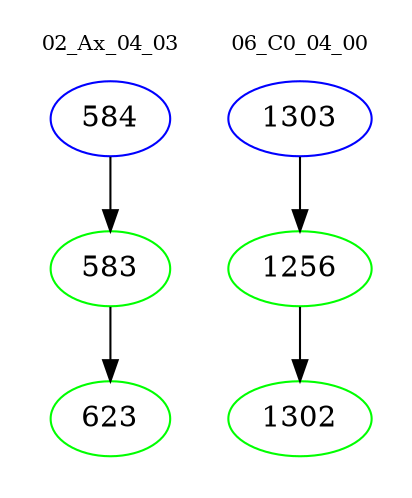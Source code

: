 digraph{
subgraph cluster_0 {
color = white
label = "02_Ax_04_03";
fontsize=10;
T0_584 [label="584", color="blue"]
T0_584 -> T0_583 [color="black"]
T0_583 [label="583", color="green"]
T0_583 -> T0_623 [color="black"]
T0_623 [label="623", color="green"]
}
subgraph cluster_1 {
color = white
label = "06_C0_04_00";
fontsize=10;
T1_1303 [label="1303", color="blue"]
T1_1303 -> T1_1256 [color="black"]
T1_1256 [label="1256", color="green"]
T1_1256 -> T1_1302 [color="black"]
T1_1302 [label="1302", color="green"]
}
}
